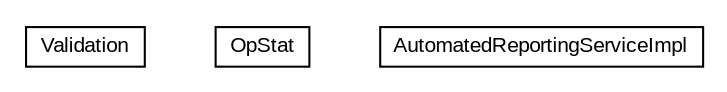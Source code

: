#!/usr/local/bin/dot
#
# Class diagram 
# Generated by UMLGraph version R5_6-24-gf6e263 (http://www.umlgraph.org/)
#

digraph G {
	edge [fontname="arial",fontsize=10,labelfontname="arial",labelfontsize=10];
	node [fontname="arial",fontsize=10,shape=plaintext];
	nodesep=0.25;
	ranksep=0.5;
	// org.miloss.fgsms.services.ars.impl.Validation
	c54062 [label=<<table title="org.miloss.fgsms.services.ars.impl.Validation" border="0" cellborder="1" cellspacing="0" cellpadding="2" port="p" href="./Validation.html">
		<tr><td><table border="0" cellspacing="0" cellpadding="1">
<tr><td align="center" balign="center"> Validation </td></tr>
		</table></td></tr>
		</table>>, URL="./Validation.html", fontname="arial", fontcolor="black", fontsize=10.0];
	// org.miloss.fgsms.services.ars.impl.OpStat
	c54063 [label=<<table title="org.miloss.fgsms.services.ars.impl.OpStat" border="0" cellborder="1" cellspacing="0" cellpadding="2" port="p" href="./OpStat.html">
		<tr><td><table border="0" cellspacing="0" cellpadding="1">
<tr><td align="center" balign="center"> OpStat </td></tr>
		</table></td></tr>
		</table>>, URL="./OpStat.html", fontname="arial", fontcolor="black", fontsize=10.0];
	// org.miloss.fgsms.services.ars.impl.AutomatedReportingServiceImpl
	c54064 [label=<<table title="org.miloss.fgsms.services.ars.impl.AutomatedReportingServiceImpl" border="0" cellborder="1" cellspacing="0" cellpadding="2" port="p" href="./AutomatedReportingServiceImpl.html">
		<tr><td><table border="0" cellspacing="0" cellpadding="1">
<tr><td align="center" balign="center"> AutomatedReportingServiceImpl </td></tr>
		</table></td></tr>
		</table>>, URL="./AutomatedReportingServiceImpl.html", fontname="arial", fontcolor="black", fontsize=10.0];
}

